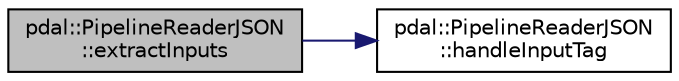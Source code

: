 digraph "pdal::PipelineReaderJSON::extractInputs"
{
  edge [fontname="Helvetica",fontsize="10",labelfontname="Helvetica",labelfontsize="10"];
  node [fontname="Helvetica",fontsize="10",shape=record];
  rankdir="LR";
  Node1 [label="pdal::PipelineReaderJSON\l::extractInputs",height=0.2,width=0.4,color="black", fillcolor="grey75", style="filled", fontcolor="black"];
  Node1 -> Node2 [color="midnightblue",fontsize="10",style="solid",fontname="Helvetica"];
  Node2 [label="pdal::PipelineReaderJSON\l::handleInputTag",height=0.2,width=0.4,color="black", fillcolor="white", style="filled",URL="$classpdal_1_1PipelineReaderJSON.html#a8beb61105cae201b7c4650eb43500bd9"];
}
